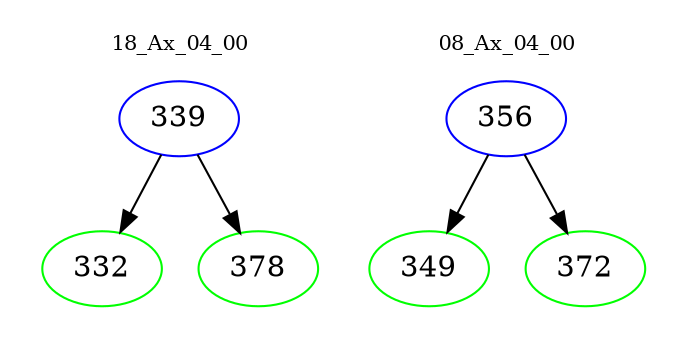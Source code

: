 digraph{
subgraph cluster_0 {
color = white
label = "18_Ax_04_00";
fontsize=10;
T0_339 [label="339", color="blue"]
T0_339 -> T0_332 [color="black"]
T0_332 [label="332", color="green"]
T0_339 -> T0_378 [color="black"]
T0_378 [label="378", color="green"]
}
subgraph cluster_1 {
color = white
label = "08_Ax_04_00";
fontsize=10;
T1_356 [label="356", color="blue"]
T1_356 -> T1_349 [color="black"]
T1_349 [label="349", color="green"]
T1_356 -> T1_372 [color="black"]
T1_372 [label="372", color="green"]
}
}
